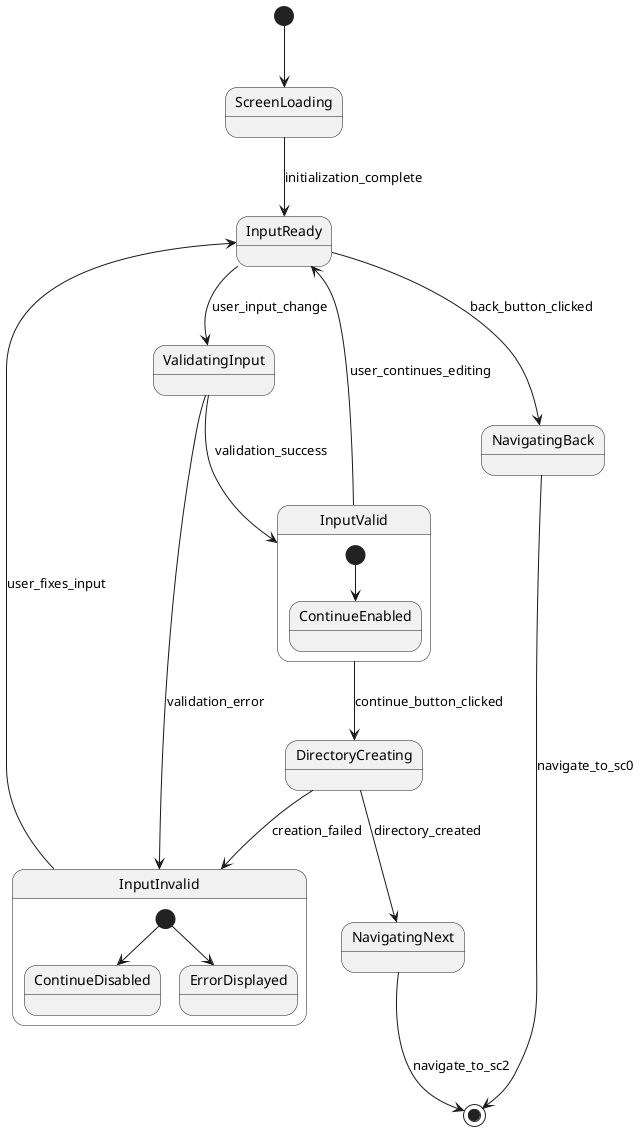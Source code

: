 @startuml
[*] --> ScreenLoading
ScreenLoading --> InputReady : initialization_complete
InputReady --> ValidatingInput : user_input_change
ValidatingInput --> InputValid : validation_success
ValidatingInput --> InputInvalid : validation_error
InputValid --> InputReady : user_continues_editing
InputInvalid --> InputReady : user_fixes_input
InputValid --> DirectoryCreating : continue_button_clicked
DirectoryCreating --> NavigatingNext : directory_created
DirectoryCreating --> InputInvalid : creation_failed
NavigatingNext --> [*] : navigate_to_sc2
InputReady --> NavigatingBack : back_button_clicked
NavigatingBack --> [*] : navigate_to_sc0

state InputValid {
  [*] --> ContinueEnabled
}

state InputInvalid {
  [*] --> ContinueDisabled
  [*] --> ErrorDisplayed
}
@enduml